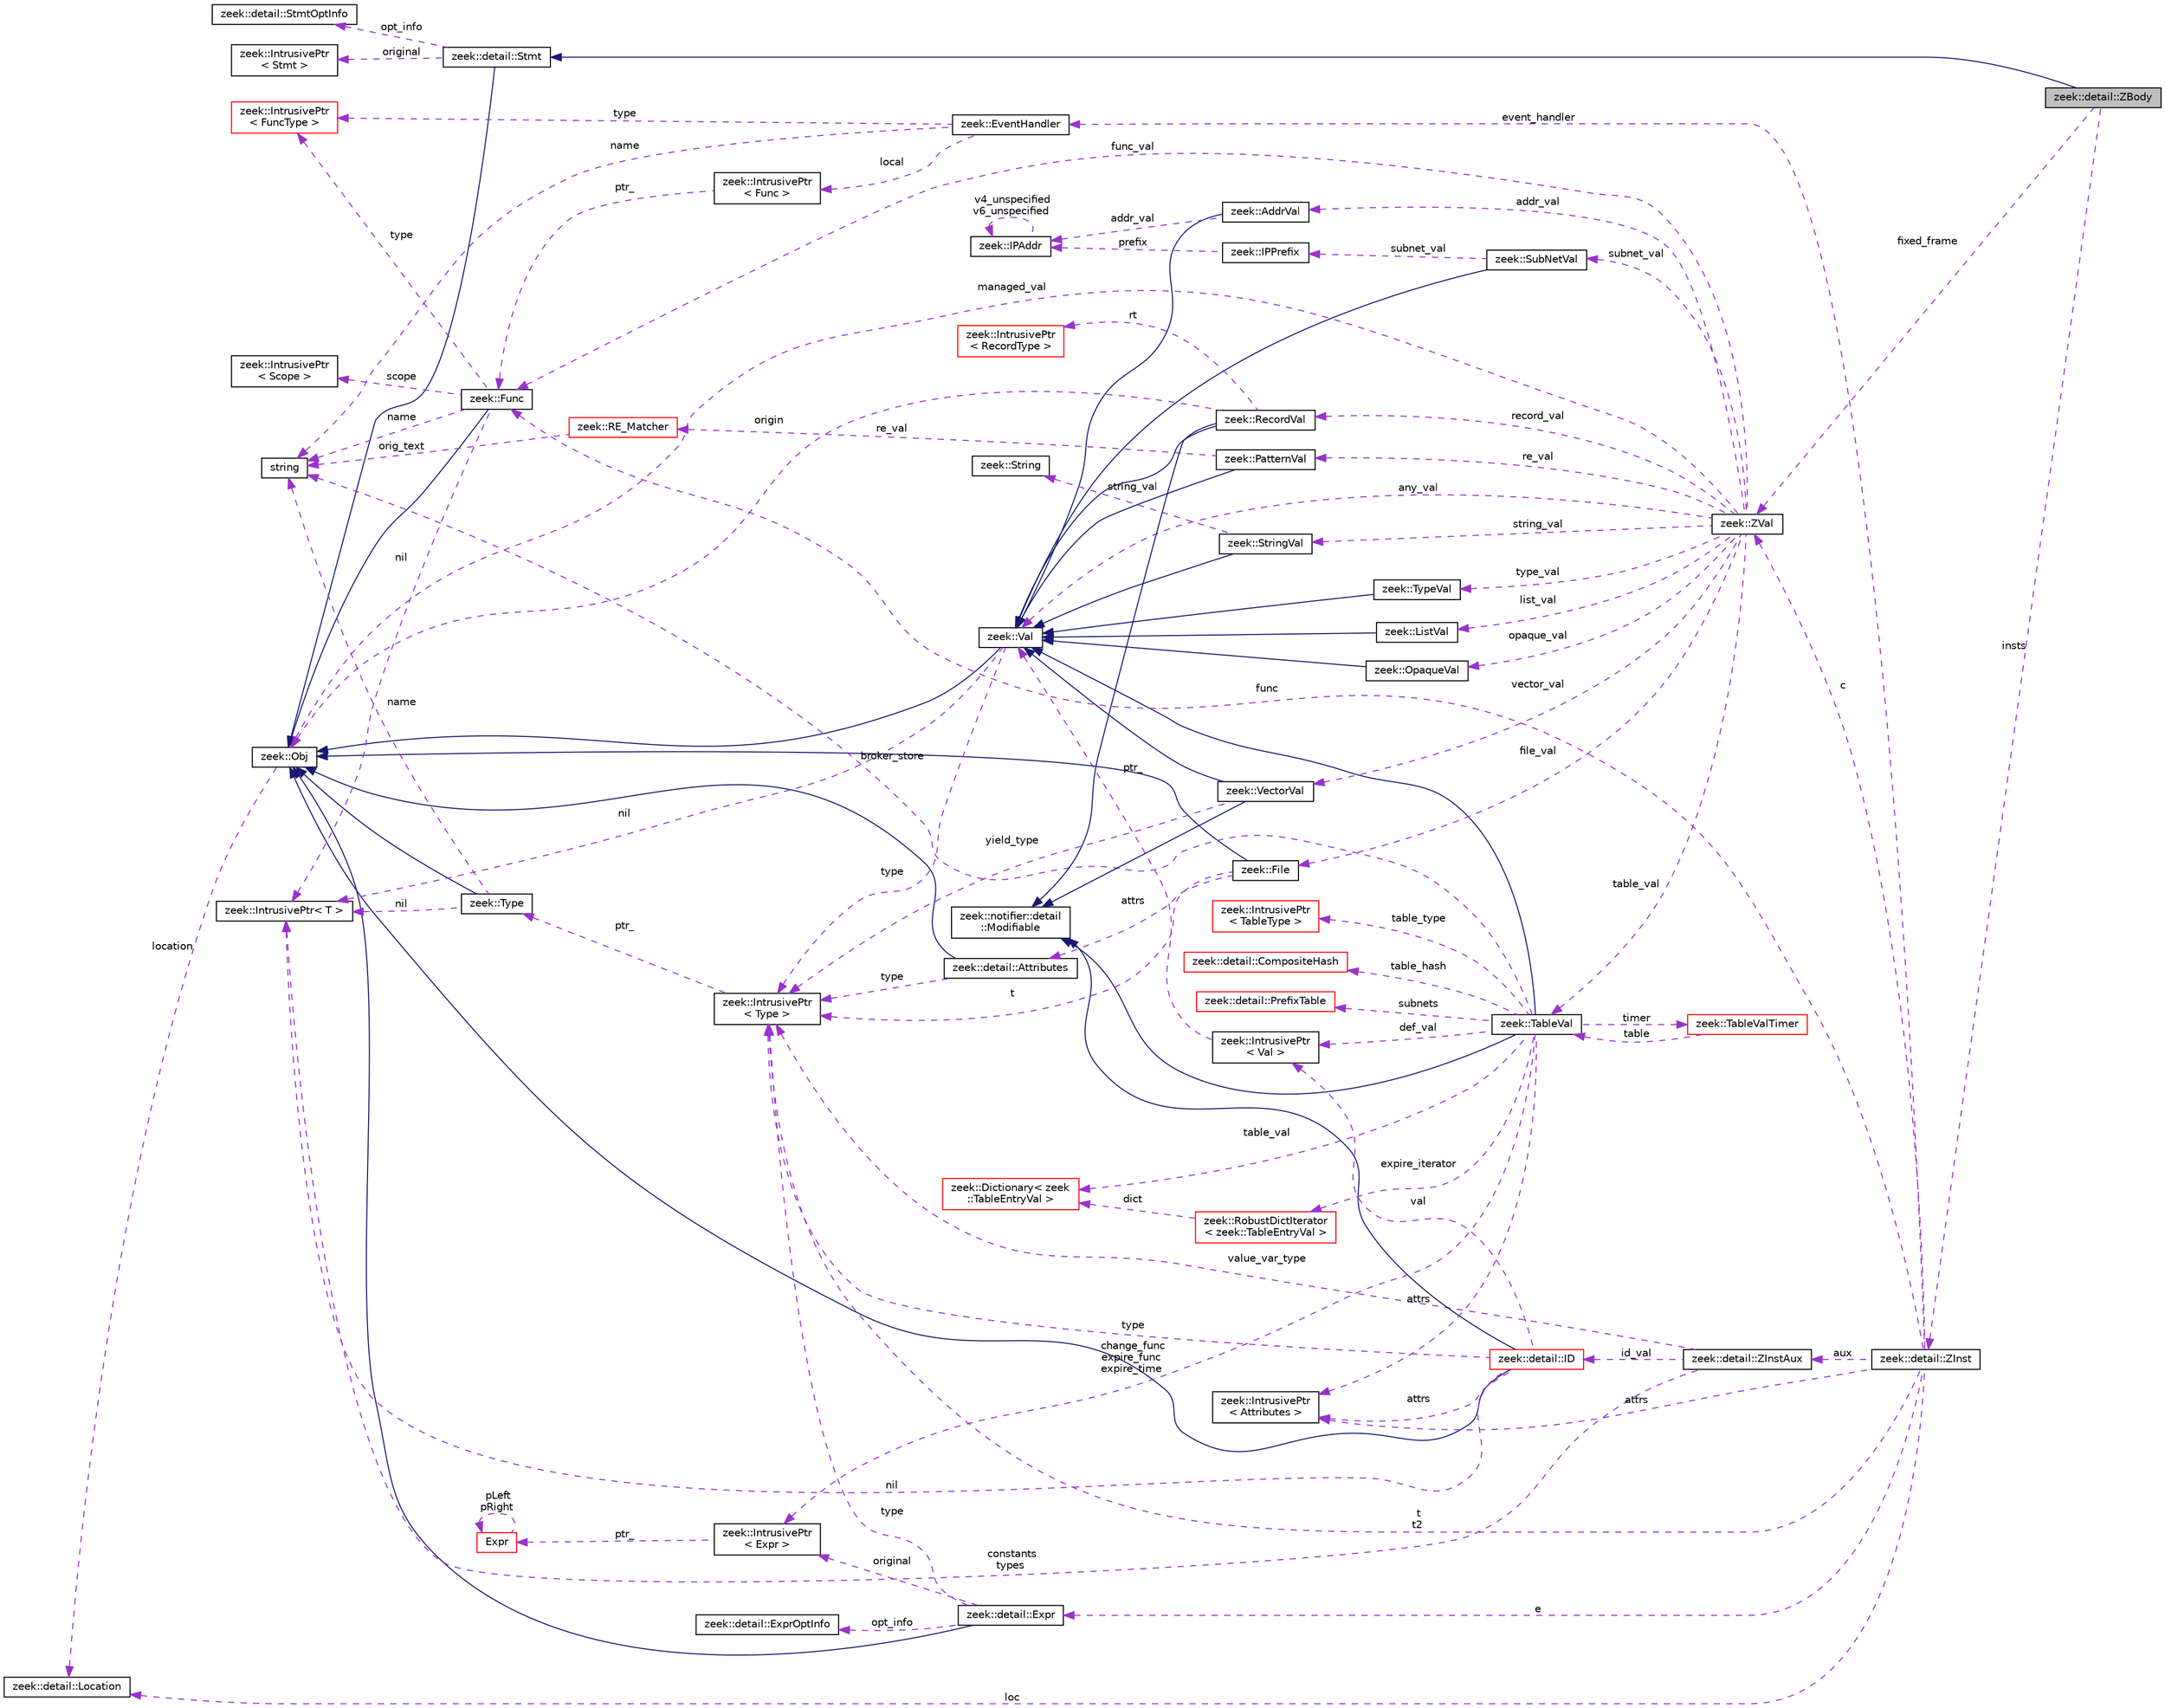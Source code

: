 digraph "zeek::detail::ZBody"
{
 // LATEX_PDF_SIZE
  edge [fontname="Helvetica",fontsize="10",labelfontname="Helvetica",labelfontsize="10"];
  node [fontname="Helvetica",fontsize="10",shape=record];
  rankdir="LR";
  Node1 [label="zeek::detail::ZBody",height=0.2,width=0.4,color="black", fillcolor="grey75", style="filled", fontcolor="black",tooltip=" "];
  Node2 -> Node1 [dir="back",color="midnightblue",fontsize="10",style="solid",fontname="Helvetica"];
  Node2 [label="zeek::detail::Stmt",height=0.2,width=0.4,color="black", fillcolor="white", style="filled",URL="$d2/df8/classzeek_1_1detail_1_1Stmt.html",tooltip=" "];
  Node3 -> Node2 [dir="back",color="midnightblue",fontsize="10",style="solid",fontname="Helvetica"];
  Node3 [label="zeek::Obj",height=0.2,width=0.4,color="black", fillcolor="white", style="filled",URL="$dd/df1/classzeek_1_1Obj.html",tooltip=" "];
  Node4 -> Node3 [dir="back",color="darkorchid3",fontsize="10",style="dashed",label=" location" ,fontname="Helvetica"];
  Node4 [label="zeek::detail::Location",height=0.2,width=0.4,color="black", fillcolor="white", style="filled",URL="$d5/d1d/classzeek_1_1detail_1_1Location.html",tooltip=" "];
  Node5 -> Node2 [dir="back",color="darkorchid3",fontsize="10",style="dashed",label=" original" ,fontname="Helvetica"];
  Node5 [label="zeek::IntrusivePtr\l\< Stmt \>",height=0.2,width=0.4,color="black", fillcolor="white", style="filled",URL="$d6/dba/classzeek_1_1IntrusivePtr.html",tooltip=" "];
  Node6 -> Node2 [dir="back",color="darkorchid3",fontsize="10",style="dashed",label=" opt_info" ,fontname="Helvetica"];
  Node6 [label="zeek::detail::StmtOptInfo",height=0.2,width=0.4,color="black", fillcolor="white", style="filled",URL="$d2/d12/namespacezeek_1_1detail.html#dd/dee/classzeek_1_1detail_1_1StmtOptInfo",tooltip=" "];
  Node7 -> Node1 [dir="back",color="darkorchid3",fontsize="10",style="dashed",label=" insts" ,fontname="Helvetica"];
  Node7 [label="zeek::detail::ZInst",height=0.2,width=0.4,color="black", fillcolor="white", style="filled",URL="$d4/dc4/classzeek_1_1detail_1_1ZInst.html",tooltip=" "];
  Node8 -> Node7 [dir="back",color="darkorchid3",fontsize="10",style="dashed",label=" c" ,fontname="Helvetica"];
  Node8 [label="zeek::ZVal",height=0.2,width=0.4,color="black", fillcolor="white", style="filled",URL="$d8/d4c/unionzeek_1_1ZVal.html",tooltip=" "];
  Node9 -> Node8 [dir="back",color="darkorchid3",fontsize="10",style="dashed",label=" string_val" ,fontname="Helvetica"];
  Node9 [label="zeek::StringVal",height=0.2,width=0.4,color="black", fillcolor="white", style="filled",URL="$da/d6f/classzeek_1_1StringVal.html",tooltip=" "];
  Node10 -> Node9 [dir="back",color="midnightblue",fontsize="10",style="solid",fontname="Helvetica"];
  Node10 [label="zeek::Val",height=0.2,width=0.4,color="black", fillcolor="white", style="filled",URL="$de/d49/classzeek_1_1Val.html",tooltip=" "];
  Node3 -> Node10 [dir="back",color="midnightblue",fontsize="10",style="solid",fontname="Helvetica"];
  Node11 -> Node10 [dir="back",color="darkorchid3",fontsize="10",style="dashed",label=" nil" ,fontname="Helvetica"];
  Node11 [label="zeek::IntrusivePtr\< T \>",height=0.2,width=0.4,color="black", fillcolor="white", style="filled",URL="$d6/dba/classzeek_1_1IntrusivePtr.html",tooltip=" "];
  Node12 -> Node10 [dir="back",color="darkorchid3",fontsize="10",style="dashed",label=" type" ,fontname="Helvetica"];
  Node12 [label="zeek::IntrusivePtr\l\< Type \>",height=0.2,width=0.4,color="black", fillcolor="white", style="filled",URL="$d6/dba/classzeek_1_1IntrusivePtr.html",tooltip=" "];
  Node13 -> Node12 [dir="back",color="darkorchid3",fontsize="10",style="dashed",label=" ptr_" ,fontname="Helvetica"];
  Node13 [label="zeek::Type",height=0.2,width=0.4,color="black", fillcolor="white", style="filled",URL="$d0/d4f/classzeek_1_1Type.html",tooltip=" "];
  Node3 -> Node13 [dir="back",color="midnightblue",fontsize="10",style="solid",fontname="Helvetica"];
  Node11 -> Node13 [dir="back",color="darkorchid3",fontsize="10",style="dashed",label=" nil" ,fontname="Helvetica"];
  Node14 -> Node13 [dir="back",color="darkorchid3",fontsize="10",style="dashed",label=" name" ,fontname="Helvetica"];
  Node14 [label="string",height=0.2,width=0.4,color="black", fillcolor="white", style="filled",tooltip=" "];
  Node15 -> Node9 [dir="back",color="darkorchid3",fontsize="10",style="dashed",label=" string_val" ,fontname="Helvetica"];
  Node15 [label="zeek::String",height=0.2,width=0.4,color="black", fillcolor="white", style="filled",URL="$da/d99/classzeek_1_1String.html",tooltip=" "];
  Node16 -> Node8 [dir="back",color="darkorchid3",fontsize="10",style="dashed",label=" addr_val" ,fontname="Helvetica"];
  Node16 [label="zeek::AddrVal",height=0.2,width=0.4,color="black", fillcolor="white", style="filled",URL="$de/d68/classzeek_1_1AddrVal.html",tooltip=" "];
  Node10 -> Node16 [dir="back",color="midnightblue",fontsize="10",style="solid",fontname="Helvetica"];
  Node17 -> Node16 [dir="back",color="darkorchid3",fontsize="10",style="dashed",label=" addr_val" ,fontname="Helvetica"];
  Node17 [label="zeek::IPAddr",height=0.2,width=0.4,color="black", fillcolor="white", style="filled",URL="$df/de6/classzeek_1_1IPAddr.html",tooltip=" "];
  Node17 -> Node17 [dir="back",color="darkorchid3",fontsize="10",style="dashed",label=" v4_unspecified\nv6_unspecified" ,fontname="Helvetica"];
  Node18 -> Node8 [dir="back",color="darkorchid3",fontsize="10",style="dashed",label=" subnet_val" ,fontname="Helvetica"];
  Node18 [label="zeek::SubNetVal",height=0.2,width=0.4,color="black", fillcolor="white", style="filled",URL="$d0/d18/classzeek_1_1SubNetVal.html",tooltip=" "];
  Node10 -> Node18 [dir="back",color="midnightblue",fontsize="10",style="solid",fontname="Helvetica"];
  Node19 -> Node18 [dir="back",color="darkorchid3",fontsize="10",style="dashed",label=" subnet_val" ,fontname="Helvetica"];
  Node19 [label="zeek::IPPrefix",height=0.2,width=0.4,color="black", fillcolor="white", style="filled",URL="$de/d44/classzeek_1_1IPPrefix.html",tooltip=" "];
  Node17 -> Node19 [dir="back",color="darkorchid3",fontsize="10",style="dashed",label=" prefix" ,fontname="Helvetica"];
  Node20 -> Node8 [dir="back",color="darkorchid3",fontsize="10",style="dashed",label=" file_val" ,fontname="Helvetica"];
  Node20 [label="zeek::File",height=0.2,width=0.4,color="black", fillcolor="white", style="filled",URL="$da/dee/classzeek_1_1File.html",tooltip=" "];
  Node3 -> Node20 [dir="back",color="midnightblue",fontsize="10",style="solid",fontname="Helvetica"];
  Node12 -> Node20 [dir="back",color="darkorchid3",fontsize="10",style="dashed",label=" t" ,fontname="Helvetica"];
  Node21 -> Node20 [dir="back",color="darkorchid3",fontsize="10",style="dashed",label=" attrs" ,fontname="Helvetica"];
  Node21 [label="zeek::detail::Attributes",height=0.2,width=0.4,color="black", fillcolor="white", style="filled",URL="$da/d09/classzeek_1_1detail_1_1Attributes.html",tooltip=" "];
  Node3 -> Node21 [dir="back",color="midnightblue",fontsize="10",style="solid",fontname="Helvetica"];
  Node12 -> Node21 [dir="back",color="darkorchid3",fontsize="10",style="dashed",label=" type" ,fontname="Helvetica"];
  Node22 -> Node8 [dir="back",color="darkorchid3",fontsize="10",style="dashed",label=" func_val" ,fontname="Helvetica"];
  Node22 [label="zeek::Func",height=0.2,width=0.4,color="black", fillcolor="white", style="filled",URL="$d5/d7c/classzeek_1_1Func.html",tooltip=" "];
  Node3 -> Node22 [dir="back",color="midnightblue",fontsize="10",style="solid",fontname="Helvetica"];
  Node11 -> Node22 [dir="back",color="darkorchid3",fontsize="10",style="dashed",label=" nil" ,fontname="Helvetica"];
  Node23 -> Node22 [dir="back",color="darkorchid3",fontsize="10",style="dashed",label=" scope" ,fontname="Helvetica"];
  Node23 [label="zeek::IntrusivePtr\l\< Scope \>",height=0.2,width=0.4,color="black", fillcolor="white", style="filled",URL="$d6/dba/classzeek_1_1IntrusivePtr.html",tooltip=" "];
  Node24 -> Node22 [dir="back",color="darkorchid3",fontsize="10",style="dashed",label=" type" ,fontname="Helvetica"];
  Node24 [label="zeek::IntrusivePtr\l\< FuncType \>",height=0.2,width=0.4,color="red", fillcolor="white", style="filled",URL="$d6/dba/classzeek_1_1IntrusivePtr.html",tooltip=" "];
  Node14 -> Node22 [dir="back",color="darkorchid3",fontsize="10",style="dashed",label=" name" ,fontname="Helvetica"];
  Node31 -> Node8 [dir="back",color="darkorchid3",fontsize="10",style="dashed",label=" list_val" ,fontname="Helvetica"];
  Node31 [label="zeek::ListVal",height=0.2,width=0.4,color="black", fillcolor="white", style="filled",URL="$d7/db1/classzeek_1_1ListVal.html",tooltip=" "];
  Node10 -> Node31 [dir="back",color="midnightblue",fontsize="10",style="solid",fontname="Helvetica"];
  Node32 -> Node8 [dir="back",color="darkorchid3",fontsize="10",style="dashed",label=" opaque_val" ,fontname="Helvetica"];
  Node32 [label="zeek::OpaqueVal",height=0.2,width=0.4,color="black", fillcolor="white", style="filled",URL="$d9/d9b/classzeek_1_1OpaqueVal.html",tooltip=" "];
  Node10 -> Node32 [dir="back",color="midnightblue",fontsize="10",style="solid",fontname="Helvetica"];
  Node33 -> Node8 [dir="back",color="darkorchid3",fontsize="10",style="dashed",label=" re_val" ,fontname="Helvetica"];
  Node33 [label="zeek::PatternVal",height=0.2,width=0.4,color="black", fillcolor="white", style="filled",URL="$dd/d0b/classzeek_1_1PatternVal.html",tooltip=" "];
  Node10 -> Node33 [dir="back",color="midnightblue",fontsize="10",style="solid",fontname="Helvetica"];
  Node34 -> Node33 [dir="back",color="darkorchid3",fontsize="10",style="dashed",label=" re_val" ,fontname="Helvetica"];
  Node34 [label="zeek::RE_Matcher",height=0.2,width=0.4,color="red", fillcolor="white", style="filled",URL="$d5/de4/classzeek_1_1RE__Matcher.html",tooltip=" "];
  Node14 -> Node34 [dir="back",color="darkorchid3",fontsize="10",style="dashed",label=" orig_text" ,fontname="Helvetica"];
  Node45 -> Node8 [dir="back",color="darkorchid3",fontsize="10",style="dashed",label=" table_val" ,fontname="Helvetica"];
  Node45 [label="zeek::TableVal",height=0.2,width=0.4,color="black", fillcolor="white", style="filled",URL="$d6/d3f/classzeek_1_1TableVal.html",tooltip=" "];
  Node10 -> Node45 [dir="back",color="midnightblue",fontsize="10",style="solid",fontname="Helvetica"];
  Node46 -> Node45 [dir="back",color="midnightblue",fontsize="10",style="solid",fontname="Helvetica"];
  Node46 [label="zeek::notifier::detail\l::Modifiable",height=0.2,width=0.4,color="black", fillcolor="white", style="filled",URL="$d8/d87/classzeek_1_1notifier_1_1detail_1_1Modifiable.html",tooltip=" "];
  Node47 -> Node45 [dir="back",color="darkorchid3",fontsize="10",style="dashed",label=" table_type" ,fontname="Helvetica"];
  Node47 [label="zeek::IntrusivePtr\l\< TableType \>",height=0.2,width=0.4,color="red", fillcolor="white", style="filled",URL="$d6/dba/classzeek_1_1IntrusivePtr.html",tooltip=" "];
  Node50 -> Node45 [dir="back",color="darkorchid3",fontsize="10",style="dashed",label=" table_hash" ,fontname="Helvetica"];
  Node50 [label="zeek::detail::CompositeHash",height=0.2,width=0.4,color="red", fillcolor="white", style="filled",URL="$d6/db2/classzeek_1_1detail_1_1CompositeHash.html",tooltip=" "];
  Node51 -> Node45 [dir="back",color="darkorchid3",fontsize="10",style="dashed",label=" attrs" ,fontname="Helvetica"];
  Node51 [label="zeek::IntrusivePtr\l\< Attributes \>",height=0.2,width=0.4,color="black", fillcolor="white", style="filled",URL="$d6/dba/classzeek_1_1IntrusivePtr.html",tooltip=" "];
  Node52 -> Node45 [dir="back",color="darkorchid3",fontsize="10",style="dashed",label=" change_func\nexpire_func\nexpire_time" ,fontname="Helvetica"];
  Node52 [label="zeek::IntrusivePtr\l\< Expr \>",height=0.2,width=0.4,color="black", fillcolor="white", style="filled",URL="$d6/dba/classzeek_1_1IntrusivePtr.html",tooltip=" "];
  Node53 -> Node52 [dir="back",color="darkorchid3",fontsize="10",style="dashed",label=" ptr_" ,fontname="Helvetica"];
  Node53 [label="Expr",height=0.2,width=0.4,color="red", fillcolor="white", style="filled",URL="$db/d1b/sqlite3_8c.html#d4/dfb/structExpr",tooltip=" "];
  Node53 -> Node53 [dir="back",color="darkorchid3",fontsize="10",style="dashed",label=" pLeft\npRight" ,fontname="Helvetica"];
  Node79 -> Node45 [dir="back",color="darkorchid3",fontsize="10",style="dashed",label=" timer" ,fontname="Helvetica"];
  Node79 [label="zeek::TableValTimer",height=0.2,width=0.4,color="red", fillcolor="white", style="filled",URL="$db/de5/classzeek_1_1TableValTimer.html",tooltip=" "];
  Node45 -> Node79 [dir="back",color="darkorchid3",fontsize="10",style="dashed",label=" table" ,fontname="Helvetica"];
  Node82 -> Node45 [dir="back",color="darkorchid3",fontsize="10",style="dashed",label=" expire_iterator" ,fontname="Helvetica"];
  Node82 [label="zeek::RobustDictIterator\l\< zeek::TableEntryVal \>",height=0.2,width=0.4,color="red", fillcolor="white", style="filled",URL="$dd/da3/classzeek_1_1RobustDictIterator.html",tooltip=" "];
  Node86 -> Node82 [dir="back",color="darkorchid3",fontsize="10",style="dashed",label=" dict" ,fontname="Helvetica"];
  Node86 [label="zeek::Dictionary\< zeek\l::TableEntryVal \>",height=0.2,width=0.4,color="red", fillcolor="white", style="filled",URL="$da/d6c/classzeek_1_1Dictionary.html",tooltip=" "];
  Node87 -> Node45 [dir="back",color="darkorchid3",fontsize="10",style="dashed",label=" subnets" ,fontname="Helvetica"];
  Node87 [label="zeek::detail::PrefixTable",height=0.2,width=0.4,color="red", fillcolor="white", style="filled",URL="$d7/d19/classzeek_1_1detail_1_1PrefixTable.html",tooltip=" "];
  Node85 -> Node45 [dir="back",color="darkorchid3",fontsize="10",style="dashed",label=" def_val" ,fontname="Helvetica"];
  Node85 [label="zeek::IntrusivePtr\l\< Val \>",height=0.2,width=0.4,color="black", fillcolor="white", style="filled",URL="$d6/dba/classzeek_1_1IntrusivePtr.html",tooltip=" "];
  Node10 -> Node85 [dir="back",color="darkorchid3",fontsize="10",style="dashed",label=" ptr_" ,fontname="Helvetica"];
  Node14 -> Node45 [dir="back",color="darkorchid3",fontsize="10",style="dashed",label=" broker_store" ,fontname="Helvetica"];
  Node86 -> Node45 [dir="back",color="darkorchid3",fontsize="10",style="dashed",label=" table_val" ,fontname="Helvetica"];
  Node91 -> Node8 [dir="back",color="darkorchid3",fontsize="10",style="dashed",label=" record_val" ,fontname="Helvetica"];
  Node91 [label="zeek::RecordVal",height=0.2,width=0.4,color="black", fillcolor="white", style="filled",URL="$d7/d7e/classzeek_1_1RecordVal.html",tooltip=" "];
  Node10 -> Node91 [dir="back",color="midnightblue",fontsize="10",style="solid",fontname="Helvetica"];
  Node46 -> Node91 [dir="back",color="midnightblue",fontsize="10",style="solid",fontname="Helvetica"];
  Node3 -> Node91 [dir="back",color="darkorchid3",fontsize="10",style="dashed",label=" origin" ,fontname="Helvetica"];
  Node26 -> Node91 [dir="back",color="darkorchid3",fontsize="10",style="dashed",label=" rt" ,fontname="Helvetica"];
  Node26 [label="zeek::IntrusivePtr\l\< RecordType \>",height=0.2,width=0.4,color="red", fillcolor="white", style="filled",URL="$d6/dba/classzeek_1_1IntrusivePtr.html",tooltip=" "];
  Node92 -> Node8 [dir="back",color="darkorchid3",fontsize="10",style="dashed",label=" vector_val" ,fontname="Helvetica"];
  Node92 [label="zeek::VectorVal",height=0.2,width=0.4,color="black", fillcolor="white", style="filled",URL="$dc/d8d/classzeek_1_1VectorVal.html",tooltip=" "];
  Node10 -> Node92 [dir="back",color="midnightblue",fontsize="10",style="solid",fontname="Helvetica"];
  Node46 -> Node92 [dir="back",color="midnightblue",fontsize="10",style="solid",fontname="Helvetica"];
  Node12 -> Node92 [dir="back",color="darkorchid3",fontsize="10",style="dashed",label=" yield_type" ,fontname="Helvetica"];
  Node93 -> Node8 [dir="back",color="darkorchid3",fontsize="10",style="dashed",label=" type_val" ,fontname="Helvetica"];
  Node93 [label="zeek::TypeVal",height=0.2,width=0.4,color="black", fillcolor="white", style="filled",URL="$d1/d52/classzeek_1_1TypeVal.html",tooltip=" "];
  Node10 -> Node93 [dir="back",color="midnightblue",fontsize="10",style="solid",fontname="Helvetica"];
  Node10 -> Node8 [dir="back",color="darkorchid3",fontsize="10",style="dashed",label=" any_val" ,fontname="Helvetica"];
  Node3 -> Node8 [dir="back",color="darkorchid3",fontsize="10",style="dashed",label=" managed_val" ,fontname="Helvetica"];
  Node12 -> Node7 [dir="back",color="darkorchid3",fontsize="10",style="dashed",label=" t\nt2" ,fontname="Helvetica"];
  Node94 -> Node7 [dir="back",color="darkorchid3",fontsize="10",style="dashed",label=" e" ,fontname="Helvetica"];
  Node94 [label="zeek::detail::Expr",height=0.2,width=0.4,color="black", fillcolor="white", style="filled",URL="$dc/d54/classzeek_1_1detail_1_1Expr.html",tooltip=" "];
  Node3 -> Node94 [dir="back",color="midnightblue",fontsize="10",style="solid",fontname="Helvetica"];
  Node12 -> Node94 [dir="back",color="darkorchid3",fontsize="10",style="dashed",label=" type" ,fontname="Helvetica"];
  Node52 -> Node94 [dir="back",color="darkorchid3",fontsize="10",style="dashed",label=" original" ,fontname="Helvetica"];
  Node95 -> Node94 [dir="back",color="darkorchid3",fontsize="10",style="dashed",label=" opt_info" ,fontname="Helvetica"];
  Node95 [label="zeek::detail::ExprOptInfo",height=0.2,width=0.4,color="black", fillcolor="white", style="filled",URL="$d2/d12/namespacezeek_1_1detail.html#de/d9f/classzeek_1_1detail_1_1ExprOptInfo",tooltip=" "];
  Node22 -> Node7 [dir="back",color="darkorchid3",fontsize="10",style="dashed",label=" func" ,fontname="Helvetica"];
  Node96 -> Node7 [dir="back",color="darkorchid3",fontsize="10",style="dashed",label=" event_handler" ,fontname="Helvetica"];
  Node96 [label="zeek::EventHandler",height=0.2,width=0.4,color="black", fillcolor="white", style="filled",URL="$d2/d39/classzeek_1_1EventHandler.html",tooltip=" "];
  Node14 -> Node96 [dir="back",color="darkorchid3",fontsize="10",style="dashed",label=" name" ,fontname="Helvetica"];
  Node97 -> Node96 [dir="back",color="darkorchid3",fontsize="10",style="dashed",label=" local" ,fontname="Helvetica"];
  Node97 [label="zeek::IntrusivePtr\l\< Func \>",height=0.2,width=0.4,color="black", fillcolor="white", style="filled",URL="$d6/dba/classzeek_1_1IntrusivePtr.html",tooltip=" "];
  Node22 -> Node97 [dir="back",color="darkorchid3",fontsize="10",style="dashed",label=" ptr_" ,fontname="Helvetica"];
  Node24 -> Node96 [dir="back",color="darkorchid3",fontsize="10",style="dashed",label=" type" ,fontname="Helvetica"];
  Node51 -> Node7 [dir="back",color="darkorchid3",fontsize="10",style="dashed",label=" attrs" ,fontname="Helvetica"];
  Node98 -> Node7 [dir="back",color="darkorchid3",fontsize="10",style="dashed",label=" aux" ,fontname="Helvetica"];
  Node98 [label="zeek::detail::ZInstAux",height=0.2,width=0.4,color="black", fillcolor="white", style="filled",URL="$df/d40/classzeek_1_1detail_1_1ZInstAux.html",tooltip=" "];
  Node11 -> Node98 [dir="back",color="darkorchid3",fontsize="10",style="dashed",label=" constants\ntypes" ,fontname="Helvetica"];
  Node99 -> Node98 [dir="back",color="darkorchid3",fontsize="10",style="dashed",label=" id_val" ,fontname="Helvetica"];
  Node99 [label="zeek::detail::ID",height=0.2,width=0.4,color="red", fillcolor="white", style="filled",URL="$d1/dcf/classzeek_1_1detail_1_1ID.html",tooltip=" "];
  Node3 -> Node99 [dir="back",color="midnightblue",fontsize="10",style="solid",fontname="Helvetica"];
  Node46 -> Node99 [dir="back",color="midnightblue",fontsize="10",style="solid",fontname="Helvetica"];
  Node11 -> Node99 [dir="back",color="darkorchid3",fontsize="10",style="dashed",label=" nil" ,fontname="Helvetica"];
  Node12 -> Node99 [dir="back",color="darkorchid3",fontsize="10",style="dashed",label=" type" ,fontname="Helvetica"];
  Node85 -> Node99 [dir="back",color="darkorchid3",fontsize="10",style="dashed",label=" val" ,fontname="Helvetica"];
  Node51 -> Node99 [dir="back",color="darkorchid3",fontsize="10",style="dashed",label=" attrs" ,fontname="Helvetica"];
  Node12 -> Node98 [dir="back",color="darkorchid3",fontsize="10",style="dashed",label=" value_var_type" ,fontname="Helvetica"];
  Node4 -> Node7 [dir="back",color="darkorchid3",fontsize="10",style="dashed",label=" loc" ,fontname="Helvetica"];
  Node8 -> Node1 [dir="back",color="darkorchid3",fontsize="10",style="dashed",label=" fixed_frame" ,fontname="Helvetica"];
}

